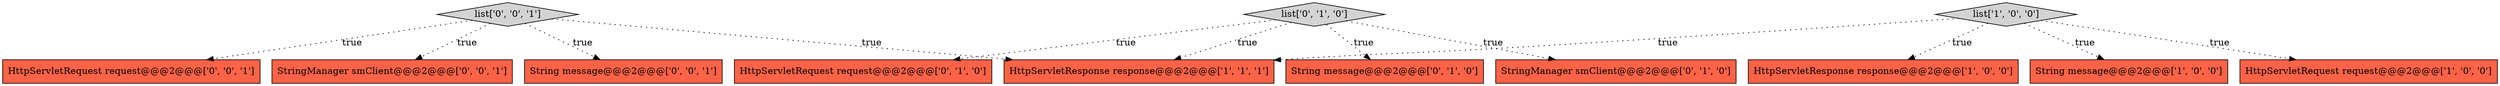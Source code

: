 digraph {
11 [style = filled, label = "HttpServletRequest request@@@2@@@['0', '0', '1']", fillcolor = tomato, shape = box image = "AAA0AAABBB3BBB"];
6 [style = filled, label = "String message@@@2@@@['0', '1', '0']", fillcolor = tomato, shape = box image = "AAA0AAABBB2BBB"];
10 [style = filled, label = "StringManager smClient@@@2@@@['0', '0', '1']", fillcolor = tomato, shape = box image = "AAA0AAABBB3BBB"];
3 [style = filled, label = "HttpServletResponse response@@@2@@@['1', '0', '0']", fillcolor = tomato, shape = box image = "AAA0AAABBB1BBB"];
1 [style = filled, label = "String message@@@2@@@['1', '0', '0']", fillcolor = tomato, shape = box image = "AAA0AAABBB1BBB"];
12 [style = filled, label = "String message@@@2@@@['0', '0', '1']", fillcolor = tomato, shape = box image = "AAA0AAABBB3BBB"];
4 [style = filled, label = "HttpServletResponse response@@@2@@@['1', '1', '1']", fillcolor = tomato, shape = box image = "AAA0AAABBB1BBB"];
8 [style = filled, label = "StringManager smClient@@@2@@@['0', '1', '0']", fillcolor = tomato, shape = box image = "AAA0AAABBB2BBB"];
7 [style = filled, label = "list['0', '1', '0']", fillcolor = lightgray, shape = diamond image = "AAA0AAABBB2BBB"];
2 [style = filled, label = "list['1', '0', '0']", fillcolor = lightgray, shape = diamond image = "AAA0AAABBB1BBB"];
9 [style = filled, label = "list['0', '0', '1']", fillcolor = lightgray, shape = diamond image = "AAA0AAABBB3BBB"];
0 [style = filled, label = "HttpServletRequest request@@@2@@@['1', '0', '0']", fillcolor = tomato, shape = box image = "AAA0AAABBB1BBB"];
5 [style = filled, label = "HttpServletRequest request@@@2@@@['0', '1', '0']", fillcolor = tomato, shape = box image = "AAA0AAABBB2BBB"];
9->11 [style = dotted, label="true"];
2->1 [style = dotted, label="true"];
2->0 [style = dotted, label="true"];
7->4 [style = dotted, label="true"];
2->3 [style = dotted, label="true"];
7->8 [style = dotted, label="true"];
2->4 [style = dotted, label="true"];
9->12 [style = dotted, label="true"];
9->4 [style = dotted, label="true"];
9->10 [style = dotted, label="true"];
7->5 [style = dotted, label="true"];
7->6 [style = dotted, label="true"];
}

